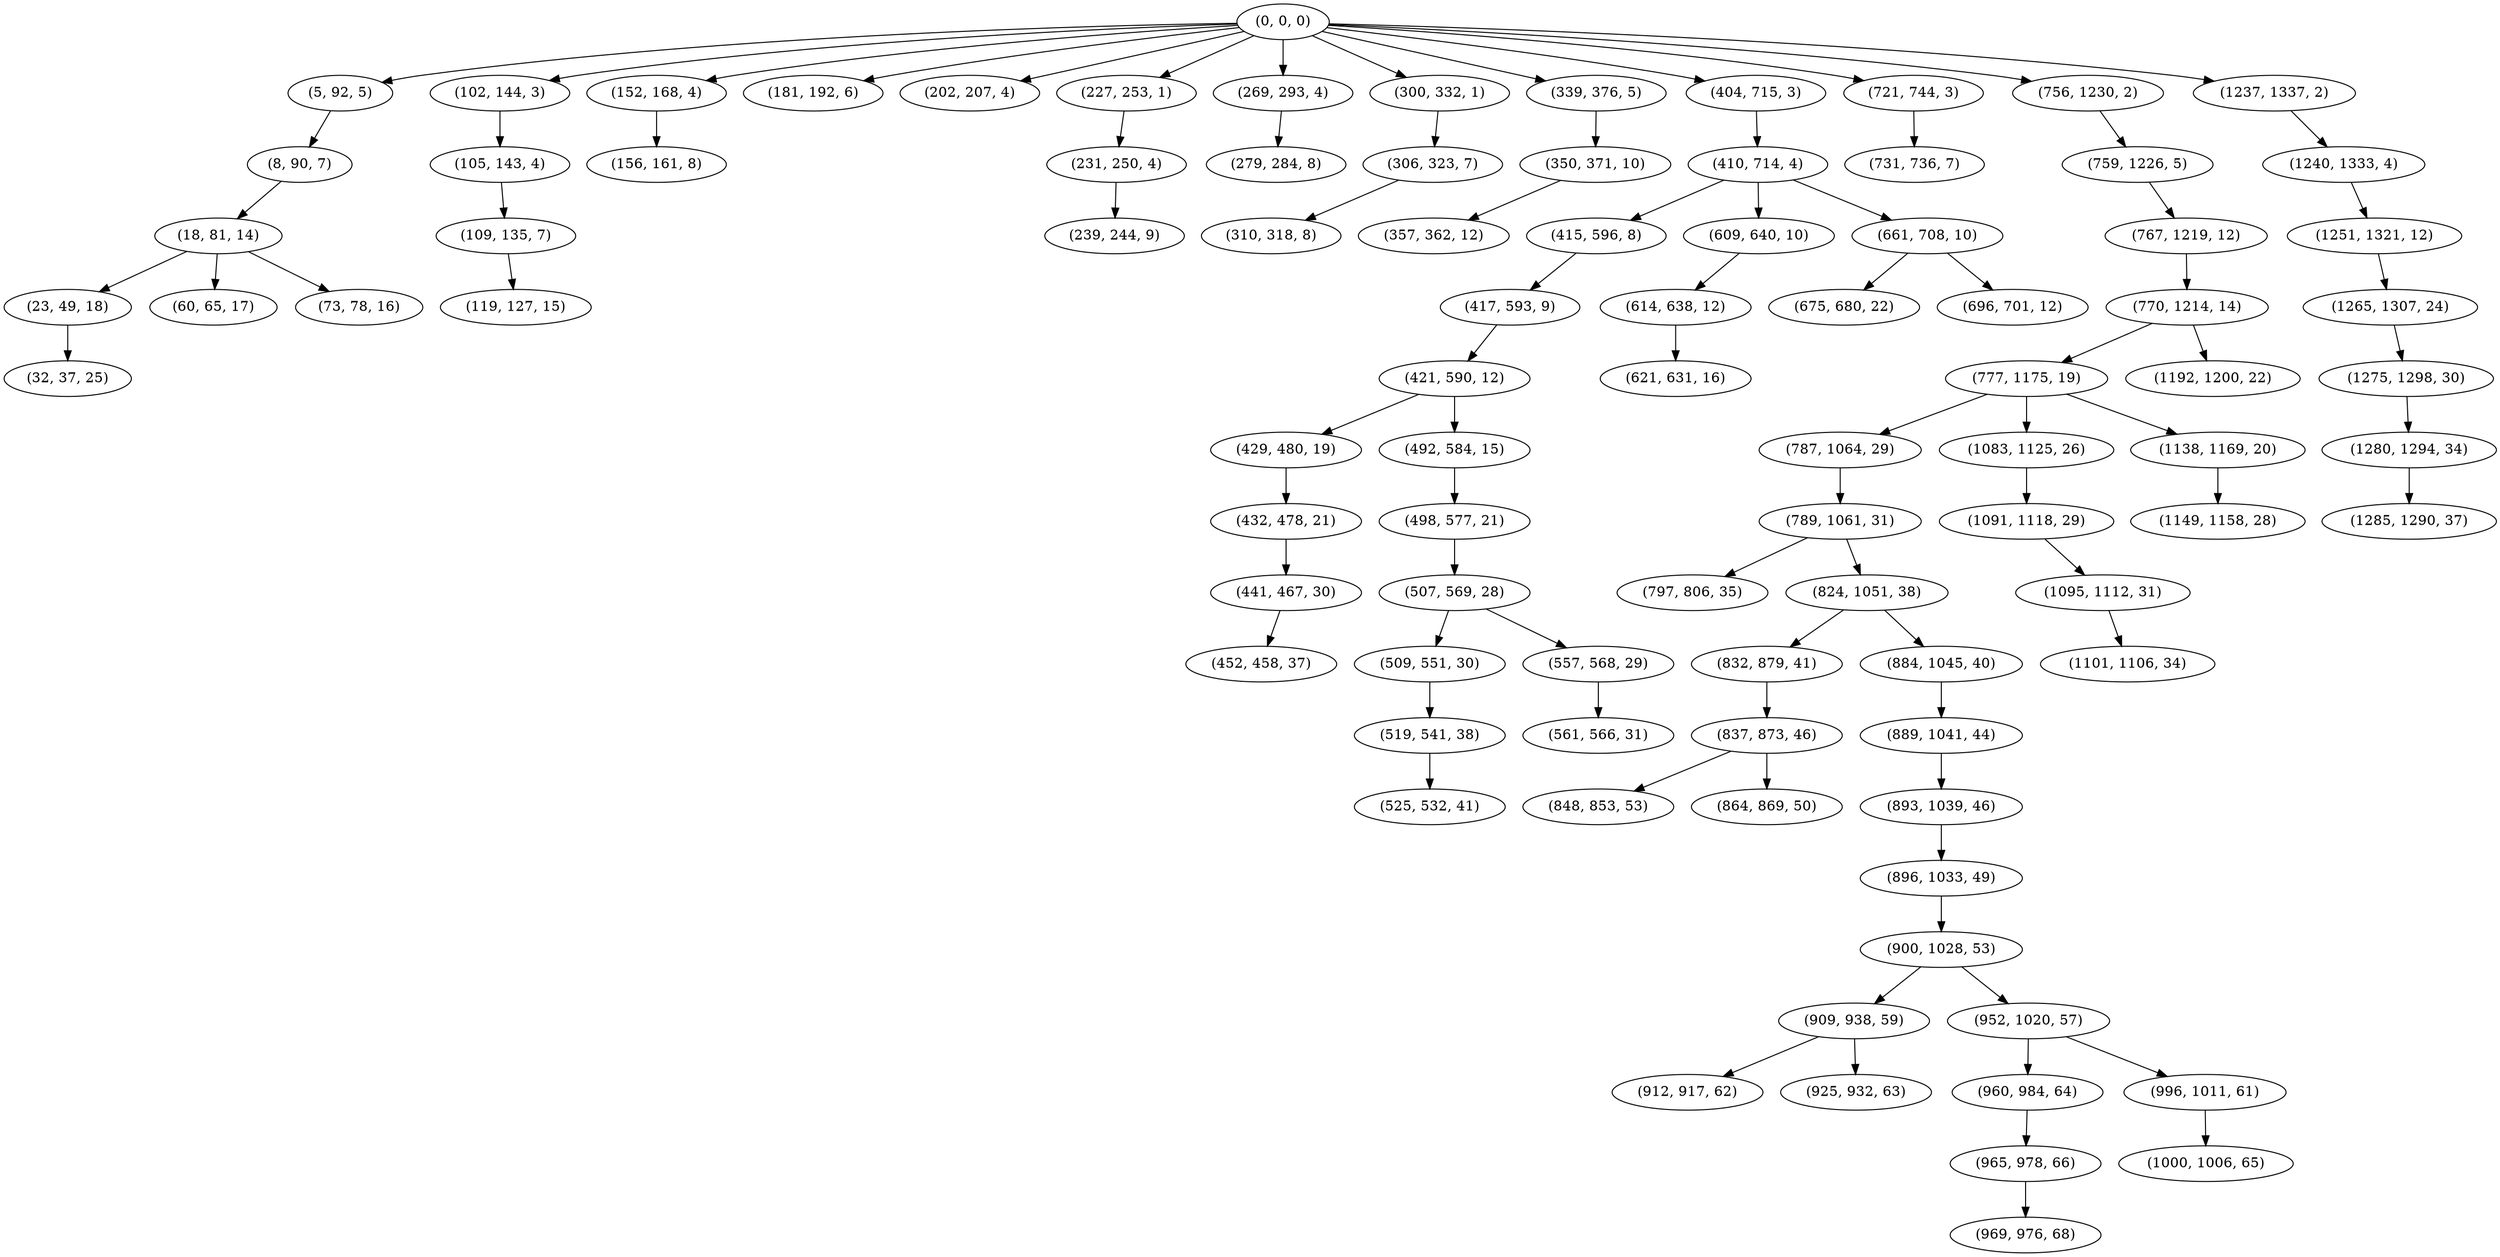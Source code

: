 digraph tree {
    "(0, 0, 0)";
    "(5, 92, 5)";
    "(8, 90, 7)";
    "(18, 81, 14)";
    "(23, 49, 18)";
    "(32, 37, 25)";
    "(60, 65, 17)";
    "(73, 78, 16)";
    "(102, 144, 3)";
    "(105, 143, 4)";
    "(109, 135, 7)";
    "(119, 127, 15)";
    "(152, 168, 4)";
    "(156, 161, 8)";
    "(181, 192, 6)";
    "(202, 207, 4)";
    "(227, 253, 1)";
    "(231, 250, 4)";
    "(239, 244, 9)";
    "(269, 293, 4)";
    "(279, 284, 8)";
    "(300, 332, 1)";
    "(306, 323, 7)";
    "(310, 318, 8)";
    "(339, 376, 5)";
    "(350, 371, 10)";
    "(357, 362, 12)";
    "(404, 715, 3)";
    "(410, 714, 4)";
    "(415, 596, 8)";
    "(417, 593, 9)";
    "(421, 590, 12)";
    "(429, 480, 19)";
    "(432, 478, 21)";
    "(441, 467, 30)";
    "(452, 458, 37)";
    "(492, 584, 15)";
    "(498, 577, 21)";
    "(507, 569, 28)";
    "(509, 551, 30)";
    "(519, 541, 38)";
    "(525, 532, 41)";
    "(557, 568, 29)";
    "(561, 566, 31)";
    "(609, 640, 10)";
    "(614, 638, 12)";
    "(621, 631, 16)";
    "(661, 708, 10)";
    "(675, 680, 22)";
    "(696, 701, 12)";
    "(721, 744, 3)";
    "(731, 736, 7)";
    "(756, 1230, 2)";
    "(759, 1226, 5)";
    "(767, 1219, 12)";
    "(770, 1214, 14)";
    "(777, 1175, 19)";
    "(787, 1064, 29)";
    "(789, 1061, 31)";
    "(797, 806, 35)";
    "(824, 1051, 38)";
    "(832, 879, 41)";
    "(837, 873, 46)";
    "(848, 853, 53)";
    "(864, 869, 50)";
    "(884, 1045, 40)";
    "(889, 1041, 44)";
    "(893, 1039, 46)";
    "(896, 1033, 49)";
    "(900, 1028, 53)";
    "(909, 938, 59)";
    "(912, 917, 62)";
    "(925, 932, 63)";
    "(952, 1020, 57)";
    "(960, 984, 64)";
    "(965, 978, 66)";
    "(969, 976, 68)";
    "(996, 1011, 61)";
    "(1000, 1006, 65)";
    "(1083, 1125, 26)";
    "(1091, 1118, 29)";
    "(1095, 1112, 31)";
    "(1101, 1106, 34)";
    "(1138, 1169, 20)";
    "(1149, 1158, 28)";
    "(1192, 1200, 22)";
    "(1237, 1337, 2)";
    "(1240, 1333, 4)";
    "(1251, 1321, 12)";
    "(1265, 1307, 24)";
    "(1275, 1298, 30)";
    "(1280, 1294, 34)";
    "(1285, 1290, 37)";
    "(0, 0, 0)" -> "(5, 92, 5)";
    "(0, 0, 0)" -> "(102, 144, 3)";
    "(0, 0, 0)" -> "(152, 168, 4)";
    "(0, 0, 0)" -> "(181, 192, 6)";
    "(0, 0, 0)" -> "(202, 207, 4)";
    "(0, 0, 0)" -> "(227, 253, 1)";
    "(0, 0, 0)" -> "(269, 293, 4)";
    "(0, 0, 0)" -> "(300, 332, 1)";
    "(0, 0, 0)" -> "(339, 376, 5)";
    "(0, 0, 0)" -> "(404, 715, 3)";
    "(0, 0, 0)" -> "(721, 744, 3)";
    "(0, 0, 0)" -> "(756, 1230, 2)";
    "(0, 0, 0)" -> "(1237, 1337, 2)";
    "(5, 92, 5)" -> "(8, 90, 7)";
    "(8, 90, 7)" -> "(18, 81, 14)";
    "(18, 81, 14)" -> "(23, 49, 18)";
    "(18, 81, 14)" -> "(60, 65, 17)";
    "(18, 81, 14)" -> "(73, 78, 16)";
    "(23, 49, 18)" -> "(32, 37, 25)";
    "(102, 144, 3)" -> "(105, 143, 4)";
    "(105, 143, 4)" -> "(109, 135, 7)";
    "(109, 135, 7)" -> "(119, 127, 15)";
    "(152, 168, 4)" -> "(156, 161, 8)";
    "(227, 253, 1)" -> "(231, 250, 4)";
    "(231, 250, 4)" -> "(239, 244, 9)";
    "(269, 293, 4)" -> "(279, 284, 8)";
    "(300, 332, 1)" -> "(306, 323, 7)";
    "(306, 323, 7)" -> "(310, 318, 8)";
    "(339, 376, 5)" -> "(350, 371, 10)";
    "(350, 371, 10)" -> "(357, 362, 12)";
    "(404, 715, 3)" -> "(410, 714, 4)";
    "(410, 714, 4)" -> "(415, 596, 8)";
    "(410, 714, 4)" -> "(609, 640, 10)";
    "(410, 714, 4)" -> "(661, 708, 10)";
    "(415, 596, 8)" -> "(417, 593, 9)";
    "(417, 593, 9)" -> "(421, 590, 12)";
    "(421, 590, 12)" -> "(429, 480, 19)";
    "(421, 590, 12)" -> "(492, 584, 15)";
    "(429, 480, 19)" -> "(432, 478, 21)";
    "(432, 478, 21)" -> "(441, 467, 30)";
    "(441, 467, 30)" -> "(452, 458, 37)";
    "(492, 584, 15)" -> "(498, 577, 21)";
    "(498, 577, 21)" -> "(507, 569, 28)";
    "(507, 569, 28)" -> "(509, 551, 30)";
    "(507, 569, 28)" -> "(557, 568, 29)";
    "(509, 551, 30)" -> "(519, 541, 38)";
    "(519, 541, 38)" -> "(525, 532, 41)";
    "(557, 568, 29)" -> "(561, 566, 31)";
    "(609, 640, 10)" -> "(614, 638, 12)";
    "(614, 638, 12)" -> "(621, 631, 16)";
    "(661, 708, 10)" -> "(675, 680, 22)";
    "(661, 708, 10)" -> "(696, 701, 12)";
    "(721, 744, 3)" -> "(731, 736, 7)";
    "(756, 1230, 2)" -> "(759, 1226, 5)";
    "(759, 1226, 5)" -> "(767, 1219, 12)";
    "(767, 1219, 12)" -> "(770, 1214, 14)";
    "(770, 1214, 14)" -> "(777, 1175, 19)";
    "(770, 1214, 14)" -> "(1192, 1200, 22)";
    "(777, 1175, 19)" -> "(787, 1064, 29)";
    "(777, 1175, 19)" -> "(1083, 1125, 26)";
    "(777, 1175, 19)" -> "(1138, 1169, 20)";
    "(787, 1064, 29)" -> "(789, 1061, 31)";
    "(789, 1061, 31)" -> "(797, 806, 35)";
    "(789, 1061, 31)" -> "(824, 1051, 38)";
    "(824, 1051, 38)" -> "(832, 879, 41)";
    "(824, 1051, 38)" -> "(884, 1045, 40)";
    "(832, 879, 41)" -> "(837, 873, 46)";
    "(837, 873, 46)" -> "(848, 853, 53)";
    "(837, 873, 46)" -> "(864, 869, 50)";
    "(884, 1045, 40)" -> "(889, 1041, 44)";
    "(889, 1041, 44)" -> "(893, 1039, 46)";
    "(893, 1039, 46)" -> "(896, 1033, 49)";
    "(896, 1033, 49)" -> "(900, 1028, 53)";
    "(900, 1028, 53)" -> "(909, 938, 59)";
    "(900, 1028, 53)" -> "(952, 1020, 57)";
    "(909, 938, 59)" -> "(912, 917, 62)";
    "(909, 938, 59)" -> "(925, 932, 63)";
    "(952, 1020, 57)" -> "(960, 984, 64)";
    "(952, 1020, 57)" -> "(996, 1011, 61)";
    "(960, 984, 64)" -> "(965, 978, 66)";
    "(965, 978, 66)" -> "(969, 976, 68)";
    "(996, 1011, 61)" -> "(1000, 1006, 65)";
    "(1083, 1125, 26)" -> "(1091, 1118, 29)";
    "(1091, 1118, 29)" -> "(1095, 1112, 31)";
    "(1095, 1112, 31)" -> "(1101, 1106, 34)";
    "(1138, 1169, 20)" -> "(1149, 1158, 28)";
    "(1237, 1337, 2)" -> "(1240, 1333, 4)";
    "(1240, 1333, 4)" -> "(1251, 1321, 12)";
    "(1251, 1321, 12)" -> "(1265, 1307, 24)";
    "(1265, 1307, 24)" -> "(1275, 1298, 30)";
    "(1275, 1298, 30)" -> "(1280, 1294, 34)";
    "(1280, 1294, 34)" -> "(1285, 1290, 37)";
}
